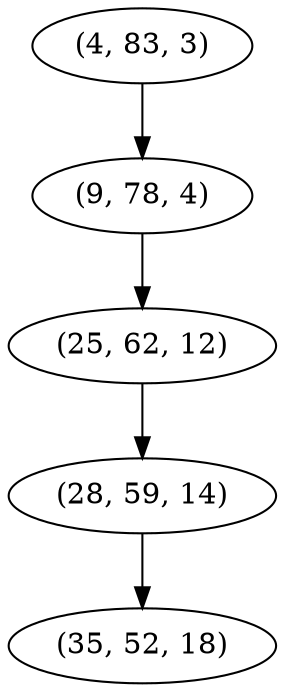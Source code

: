 digraph tree {
    "(4, 83, 3)";
    "(9, 78, 4)";
    "(25, 62, 12)";
    "(28, 59, 14)";
    "(35, 52, 18)";
    "(4, 83, 3)" -> "(9, 78, 4)";
    "(9, 78, 4)" -> "(25, 62, 12)";
    "(25, 62, 12)" -> "(28, 59, 14)";
    "(28, 59, 14)" -> "(35, 52, 18)";
}
